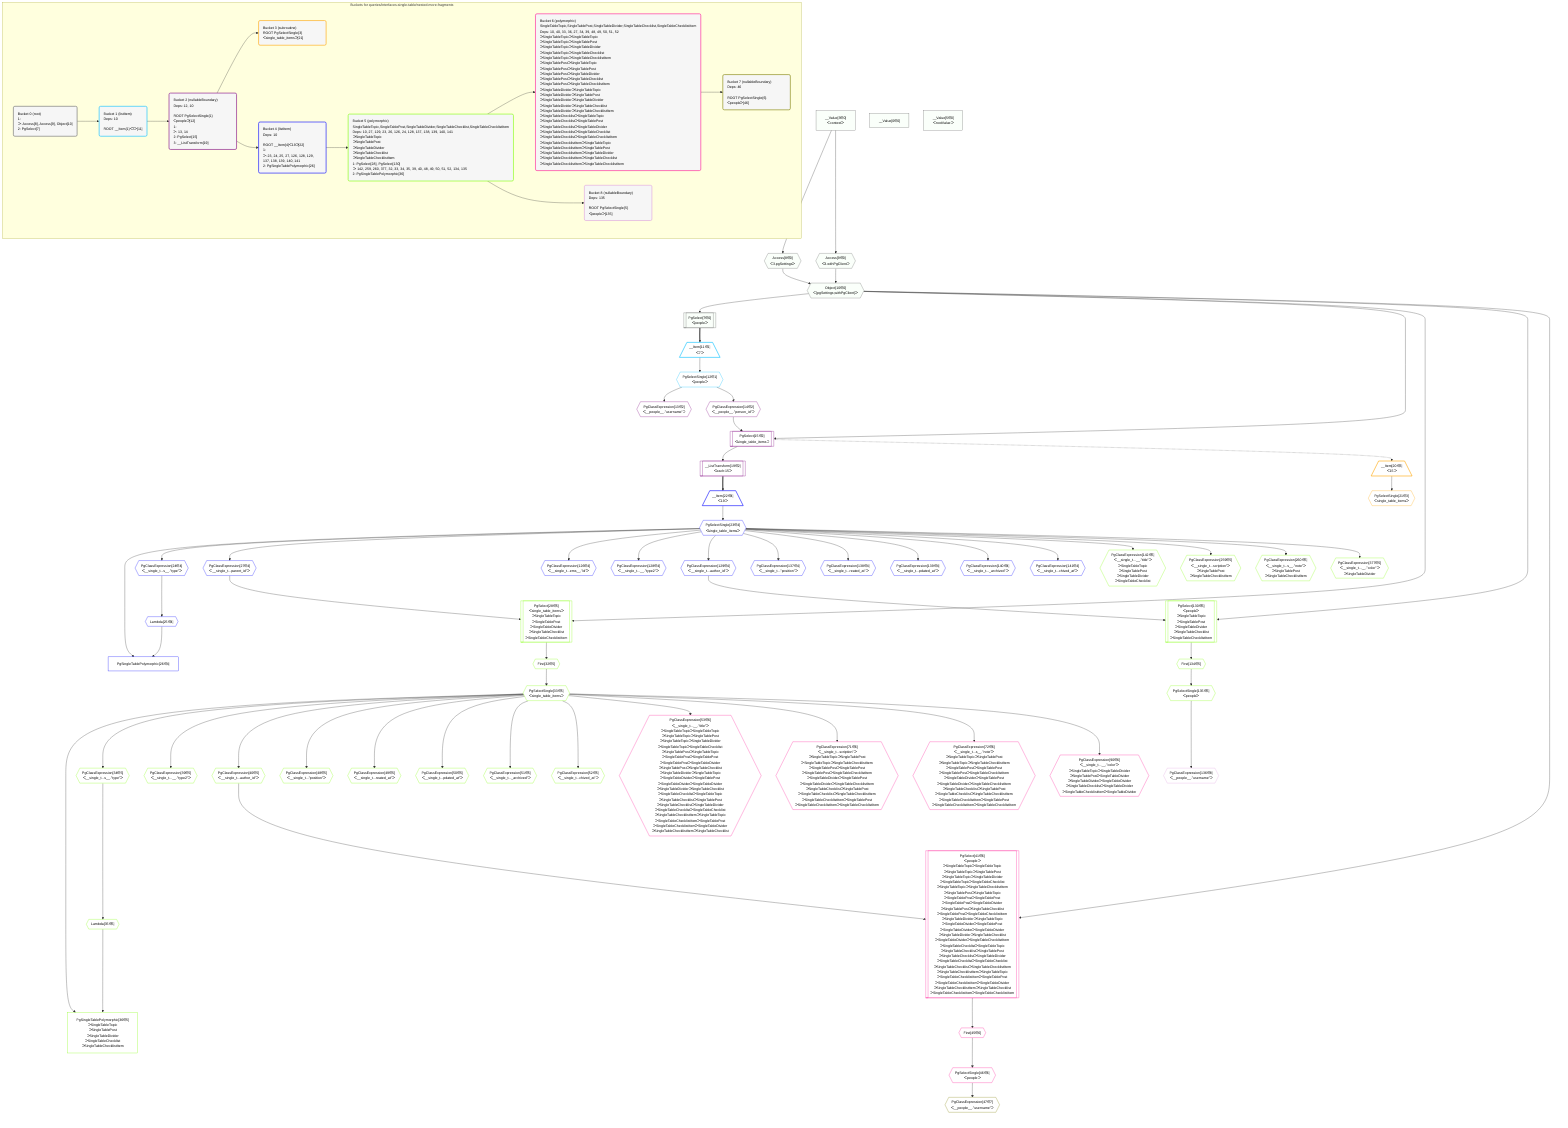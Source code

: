 %%{init: {'themeVariables': { 'fontSize': '12px'}}}%%
graph TD
    classDef path fill:#eee,stroke:#000,color:#000
    classDef plan fill:#fff,stroke-width:1px,color:#000
    classDef itemplan fill:#fff,stroke-width:2px,color:#000
    classDef unbatchedplan fill:#dff,stroke-width:1px,color:#000
    classDef sideeffectplan fill:#fcc,stroke-width:2px,color:#000
    classDef bucket fill:#f6f6f6,color:#000,stroke-width:2px,text-align:left


    %% plan dependencies
    Object10{{"Object[10∈0]<br />ᐸ{pgSettings,withPgClient}ᐳ"}}:::plan
    Access8{{"Access[8∈0]<br />ᐸ3.pgSettingsᐳ"}}:::plan
    Access9{{"Access[9∈0]<br />ᐸ3.withPgClientᐳ"}}:::plan
    Access8 & Access9 --> Object10
    PgSelect7[["PgSelect[7∈0]<br />ᐸpeopleᐳ"]]:::plan
    Object10 --> PgSelect7
    __Value3["__Value[3∈0]<br />ᐸcontextᐳ"]:::plan
    __Value3 --> Access8
    __Value3 --> Access9
    __Value0["__Value[0∈0]"]:::plan
    __Value5["__Value[5∈0]<br />ᐸrootValueᐳ"]:::plan
    __Item11[/"__Item[11∈1]<br />ᐸ7ᐳ"\]:::itemplan
    PgSelect7 ==> __Item11
    PgSelectSingle12{{"PgSelectSingle[12∈1]<br />ᐸpeopleᐳ"}}:::plan
    __Item11 --> PgSelectSingle12
    PgSelect15[["PgSelect[15∈2]<br />ᐸsingle_table_itemsᐳ"]]:::plan
    PgClassExpression14{{"PgClassExpression[14∈2]<br />ᐸ__people__.”person_id”ᐳ"}}:::plan
    Object10 & PgClassExpression14 --> PgSelect15
    PgClassExpression13{{"PgClassExpression[13∈2]<br />ᐸ__people__.”username”ᐳ"}}:::plan
    PgSelectSingle12 --> PgClassExpression13
    PgSelectSingle12 --> PgClassExpression14
    __ListTransform19[["__ListTransform[19∈2]<br />ᐸeach:15ᐳ"]]:::plan
    PgSelect15 --> __ListTransform19
    __Item20[/"__Item[20∈3]<br />ᐸ15ᐳ"\]:::itemplan
    PgSelect15 -.-> __Item20
    PgSelectSingle21{{"PgSelectSingle[21∈3]<br />ᐸsingle_table_itemsᐳ"}}:::plan
    __Item20 --> PgSelectSingle21
    PgSingleTablePolymorphic26["PgSingleTablePolymorphic[26∈4]"]:::plan
    Lambda25{{"Lambda[25∈4]"}}:::plan
    PgSelectSingle23{{"PgSelectSingle[23∈4]<br />ᐸsingle_table_itemsᐳ"}}:::plan
    Lambda25 & PgSelectSingle23 --> PgSingleTablePolymorphic26
    __Item22[/"__Item[22∈4]<br />ᐸ19ᐳ"\]:::itemplan
    __ListTransform19 ==> __Item22
    __Item22 --> PgSelectSingle23
    PgClassExpression24{{"PgClassExpression[24∈4]<br />ᐸ__single_t...s__.”type”ᐳ"}}:::plan
    PgSelectSingle23 --> PgClassExpression24
    PgClassExpression24 --> Lambda25
    PgClassExpression27{{"PgClassExpression[27∈4]<br />ᐸ__single_t...parent_id”ᐳ"}}:::plan
    PgSelectSingle23 --> PgClassExpression27
    PgClassExpression126{{"PgClassExpression[126∈4]<br />ᐸ__single_t...ems__.”id”ᐳ"}}:::plan
    PgSelectSingle23 --> PgClassExpression126
    PgClassExpression128{{"PgClassExpression[128∈4]<br />ᐸ__single_t...__.”type2”ᐳ"}}:::plan
    PgSelectSingle23 --> PgClassExpression128
    PgClassExpression129{{"PgClassExpression[129∈4]<br />ᐸ__single_t...author_id”ᐳ"}}:::plan
    PgSelectSingle23 --> PgClassExpression129
    PgClassExpression137{{"PgClassExpression[137∈4]<br />ᐸ__single_t...”position”ᐳ"}}:::plan
    PgSelectSingle23 --> PgClassExpression137
    PgClassExpression138{{"PgClassExpression[138∈4]<br />ᐸ__single_t...reated_at”ᐳ"}}:::plan
    PgSelectSingle23 --> PgClassExpression138
    PgClassExpression139{{"PgClassExpression[139∈4]<br />ᐸ__single_t...pdated_at”ᐳ"}}:::plan
    PgSelectSingle23 --> PgClassExpression139
    PgClassExpression140{{"PgClassExpression[140∈4]<br />ᐸ__single_t..._archived”ᐳ"}}:::plan
    PgSelectSingle23 --> PgClassExpression140
    PgClassExpression141{{"PgClassExpression[141∈4]<br />ᐸ__single_t...chived_at”ᐳ"}}:::plan
    PgSelectSingle23 --> PgClassExpression141
    PgSelect28[["PgSelect[28∈5]<br />ᐸsingle_table_itemsᐳ<br />ᐳSingleTableTopic<br />ᐳSingleTablePost<br />ᐳSingleTableDivider<br />ᐳSingleTableChecklist<br />ᐳSingleTableChecklistItem"]]:::plan
    Object10 & PgClassExpression27 --> PgSelect28
    PgSingleTablePolymorphic36["PgSingleTablePolymorphic[36∈5]<br />ᐳSingleTableTopic<br />ᐳSingleTablePost<br />ᐳSingleTableDivider<br />ᐳSingleTableChecklist<br />ᐳSingleTableChecklistItem"]:::plan
    Lambda35{{"Lambda[35∈5]"}}:::plan
    PgSelectSingle33{{"PgSelectSingle[33∈5]<br />ᐸsingle_table_itemsᐳ"}}:::plan
    Lambda35 & PgSelectSingle33 --> PgSingleTablePolymorphic36
    PgSelect130[["PgSelect[130∈5]<br />ᐸpeopleᐳ<br />ᐳSingleTableTopic<br />ᐳSingleTablePost<br />ᐳSingleTableDivider<br />ᐳSingleTableChecklist<br />ᐳSingleTableChecklistItem"]]:::plan
    Object10 & PgClassExpression129 --> PgSelect130
    First32{{"First[32∈5]"}}:::plan
    PgSelect28 --> First32
    First32 --> PgSelectSingle33
    PgClassExpression34{{"PgClassExpression[34∈5]<br />ᐸ__single_t...s__.”type”ᐳ"}}:::plan
    PgSelectSingle33 --> PgClassExpression34
    PgClassExpression34 --> Lambda35
    PgClassExpression39{{"PgClassExpression[39∈5]<br />ᐸ__single_t...__.”type2”ᐳ"}}:::plan
    PgSelectSingle33 --> PgClassExpression39
    PgClassExpression40{{"PgClassExpression[40∈5]<br />ᐸ__single_t...author_id”ᐳ"}}:::plan
    PgSelectSingle33 --> PgClassExpression40
    PgClassExpression48{{"PgClassExpression[48∈5]<br />ᐸ__single_t...”position”ᐳ"}}:::plan
    PgSelectSingle33 --> PgClassExpression48
    PgClassExpression49{{"PgClassExpression[49∈5]<br />ᐸ__single_t...reated_at”ᐳ"}}:::plan
    PgSelectSingle33 --> PgClassExpression49
    PgClassExpression50{{"PgClassExpression[50∈5]<br />ᐸ__single_t...pdated_at”ᐳ"}}:::plan
    PgSelectSingle33 --> PgClassExpression50
    PgClassExpression51{{"PgClassExpression[51∈5]<br />ᐸ__single_t..._archived”ᐳ"}}:::plan
    PgSelectSingle33 --> PgClassExpression51
    PgClassExpression52{{"PgClassExpression[52∈5]<br />ᐸ__single_t...chived_at”ᐳ"}}:::plan
    PgSelectSingle33 --> PgClassExpression52
    First134{{"First[134∈5]"}}:::plan
    PgSelect130 --> First134
    PgSelectSingle135{{"PgSelectSingle[135∈5]<br />ᐸpeopleᐳ"}}:::plan
    First134 --> PgSelectSingle135
    PgClassExpression142{{"PgClassExpression[142∈5]<br />ᐸ__single_t...__.”title”ᐳ<br />ᐳSingleTableTopic<br />ᐳSingleTablePost<br />ᐳSingleTableDivider<br />ᐳSingleTableChecklist"}}:::plan
    PgSelectSingle23 --> PgClassExpression142
    PgClassExpression259{{"PgClassExpression[259∈5]<br />ᐸ__single_t...scription”ᐳ<br />ᐳSingleTablePost<br />ᐳSingleTableChecklistItem"}}:::plan
    PgSelectSingle23 --> PgClassExpression259
    PgClassExpression260{{"PgClassExpression[260∈5]<br />ᐸ__single_t...s__.”note”ᐳ<br />ᐳSingleTablePost<br />ᐳSingleTableChecklistItem"}}:::plan
    PgSelectSingle23 --> PgClassExpression260
    PgClassExpression377{{"PgClassExpression[377∈5]<br />ᐸ__single_t...__.”color”ᐳ<br />ᐳSingleTableDivider"}}:::plan
    PgSelectSingle23 --> PgClassExpression377
    PgSelect41[["PgSelect[41∈6]<br />ᐸpeopleᐳ<br />ᐳSingleTableTopicᐳSingleTableTopic<br />ᐳSingleTableTopicᐳSingleTablePost<br />ᐳSingleTableTopicᐳSingleTableDivider<br />ᐳSingleTableTopicᐳSingleTableChecklist<br />ᐳSingleTableTopicᐳSingleTableChecklistItem<br />ᐳSingleTablePostᐳSingleTableTopic<br />ᐳSingleTablePostᐳSingleTablePost<br />ᐳSingleTablePostᐳSingleTableDivider<br />ᐳSingleTablePostᐳSingleTableChecklist<br />ᐳSingleTablePostᐳSingleTableChecklistItem<br />ᐳSingleTableDividerᐳSingleTableTopic<br />ᐳSingleTableDividerᐳSingleTablePost<br />ᐳSingleTableDividerᐳSingleTableDivider<br />ᐳSingleTableDividerᐳSingleTableChecklist<br />ᐳSingleTableDividerᐳSingleTableChecklistItem<br />ᐳSingleTableChecklistᐳSingleTableTopic<br />ᐳSingleTableChecklistᐳSingleTablePost<br />ᐳSingleTableChecklistᐳSingleTableDivider<br />ᐳSingleTableChecklistᐳSingleTableChecklist<br />ᐳSingleTableChecklistᐳSingleTableChecklistItem<br />ᐳSingleTableChecklistItemᐳSingleTableTopic<br />ᐳSingleTableChecklistItemᐳSingleTablePost<br />ᐳSingleTableChecklistItemᐳSingleTableDivider<br />ᐳSingleTableChecklistItemᐳSingleTableChecklist<br />ᐳSingleTableChecklistItemᐳSingleTableChecklistItem"]]:::plan
    Object10 & PgClassExpression40 --> PgSelect41
    First45{{"First[45∈6]"}}:::plan
    PgSelect41 --> First45
    PgSelectSingle46{{"PgSelectSingle[46∈6]<br />ᐸpeopleᐳ"}}:::plan
    First45 --> PgSelectSingle46
    PgClassExpression53{{"PgClassExpression[53∈6]<br />ᐸ__single_t...__.”title”ᐳ<br />ᐳSingleTableTopicᐳSingleTableTopic<br />ᐳSingleTableTopicᐳSingleTablePost<br />ᐳSingleTableTopicᐳSingleTableDivider<br />ᐳSingleTableTopicᐳSingleTableChecklist<br />ᐳSingleTablePostᐳSingleTableTopic<br />ᐳSingleTablePostᐳSingleTablePost<br />ᐳSingleTablePostᐳSingleTableDivider<br />ᐳSingleTablePostᐳSingleTableChecklist<br />ᐳSingleTableDividerᐳSingleTableTopic<br />ᐳSingleTableDividerᐳSingleTablePost<br />ᐳSingleTableDividerᐳSingleTableDivider<br />ᐳSingleTableDividerᐳSingleTableChecklist<br />ᐳSingleTableChecklistᐳSingleTableTopic<br />ᐳSingleTableChecklistᐳSingleTablePost<br />ᐳSingleTableChecklistᐳSingleTableDivider<br />ᐳSingleTableChecklistᐳSingleTableChecklist<br />ᐳSingleTableChecklistItemᐳSingleTableTopic<br />ᐳSingleTableChecklistItemᐳSingleTablePost<br />ᐳSingleTableChecklistItemᐳSingleTableDivider<br />ᐳSingleTableChecklistItemᐳSingleTableChecklist"}}:::plan
    PgSelectSingle33 --> PgClassExpression53
    PgClassExpression71{{"PgClassExpression[71∈6]<br />ᐸ__single_t...scription”ᐳ<br />ᐳSingleTableTopicᐳSingleTablePost<br />ᐳSingleTableTopicᐳSingleTableChecklistItem<br />ᐳSingleTablePostᐳSingleTablePost<br />ᐳSingleTablePostᐳSingleTableChecklistItem<br />ᐳSingleTableDividerᐳSingleTablePost<br />ᐳSingleTableDividerᐳSingleTableChecklistItem<br />ᐳSingleTableChecklistᐳSingleTablePost<br />ᐳSingleTableChecklistᐳSingleTableChecklistItem<br />ᐳSingleTableChecklistItemᐳSingleTablePost<br />ᐳSingleTableChecklistItemᐳSingleTableChecklistItem"}}:::plan
    PgSelectSingle33 --> PgClassExpression71
    PgClassExpression72{{"PgClassExpression[72∈6]<br />ᐸ__single_t...s__.”note”ᐳ<br />ᐳSingleTableTopicᐳSingleTablePost<br />ᐳSingleTableTopicᐳSingleTableChecklistItem<br />ᐳSingleTablePostᐳSingleTablePost<br />ᐳSingleTablePostᐳSingleTableChecklistItem<br />ᐳSingleTableDividerᐳSingleTablePost<br />ᐳSingleTableDividerᐳSingleTableChecklistItem<br />ᐳSingleTableChecklistᐳSingleTablePost<br />ᐳSingleTableChecklistᐳSingleTableChecklistItem<br />ᐳSingleTableChecklistItemᐳSingleTablePost<br />ᐳSingleTableChecklistItemᐳSingleTableChecklistItem"}}:::plan
    PgSelectSingle33 --> PgClassExpression72
    PgClassExpression90{{"PgClassExpression[90∈6]<br />ᐸ__single_t...__.”color”ᐳ<br />ᐳSingleTableTopicᐳSingleTableDivider<br />ᐳSingleTablePostᐳSingleTableDivider<br />ᐳSingleTableDividerᐳSingleTableDivider<br />ᐳSingleTableChecklistᐳSingleTableDivider<br />ᐳSingleTableChecklistItemᐳSingleTableDivider"}}:::plan
    PgSelectSingle33 --> PgClassExpression90
    PgClassExpression47{{"PgClassExpression[47∈7]<br />ᐸ__people__.”username”ᐳ"}}:::plan
    PgSelectSingle46 --> PgClassExpression47
    PgClassExpression136{{"PgClassExpression[136∈8]<br />ᐸ__people__.”username”ᐳ"}}:::plan
    PgSelectSingle135 --> PgClassExpression136

    %% define steps

    subgraph "Buckets for queries/interfaces-single-table/nested-more-fragments"
    Bucket0("Bucket 0 (root)<br />1: <br />ᐳ: Access[8], Access[9], Object[10]<br />2: PgSelect[7]"):::bucket
    classDef bucket0 stroke:#696969
    class Bucket0,__Value0,__Value3,__Value5,PgSelect7,Access8,Access9,Object10 bucket0
    Bucket1("Bucket 1 (listItem)<br />Deps: 10<br /><br />ROOT __Item{1}ᐸ7ᐳ[11]"):::bucket
    classDef bucket1 stroke:#00bfff
    class Bucket1,__Item11,PgSelectSingle12 bucket1
    Bucket2("Bucket 2 (nullableBoundary)<br />Deps: 12, 10<br /><br />ROOT PgSelectSingle{1}ᐸpeopleᐳ[12]<br />1: <br />ᐳ: 13, 14<br />2: PgSelect[15]<br />3: __ListTransform[19]"):::bucket
    classDef bucket2 stroke:#7f007f
    class Bucket2,PgClassExpression13,PgClassExpression14,PgSelect15,__ListTransform19 bucket2
    Bucket3("Bucket 3 (subroutine)<br />ROOT PgSelectSingle{3}ᐸsingle_table_itemsᐳ[21]"):::bucket
    classDef bucket3 stroke:#ffa500
    class Bucket3,__Item20,PgSelectSingle21 bucket3
    Bucket4("Bucket 4 (listItem)<br />Deps: 10<br /><br />ROOT __Item{4}ᐸ19ᐳ[22]<br />1: <br />ᐳ: 23, 24, 25, 27, 126, 128, 129, 137, 138, 139, 140, 141<br />2: PgSingleTablePolymorphic[26]"):::bucket
    classDef bucket4 stroke:#0000ff
    class Bucket4,__Item22,PgSelectSingle23,PgClassExpression24,Lambda25,PgSingleTablePolymorphic26,PgClassExpression27,PgClassExpression126,PgClassExpression128,PgClassExpression129,PgClassExpression137,PgClassExpression138,PgClassExpression139,PgClassExpression140,PgClassExpression141 bucket4
    Bucket5("Bucket 5 (polymorphic)<br />SingleTableTopic,SingleTablePost,SingleTableDivider,SingleTableChecklist,SingleTableChecklistItem<br />Deps: 10, 27, 129, 23, 26, 126, 24, 128, 137, 138, 139, 140, 141<br />ᐳSingleTableTopic<br />ᐳSingleTablePost<br />ᐳSingleTableDivider<br />ᐳSingleTableChecklist<br />ᐳSingleTableChecklistItem<br />1: PgSelect[28], PgSelect[130]<br />ᐳ: 142, 259, 260, 377, 32, 33, 34, 35, 39, 40, 48, 49, 50, 51, 52, 134, 135<br />2: PgSingleTablePolymorphic[36]"):::bucket
    classDef bucket5 stroke:#7fff00
    class Bucket5,PgSelect28,First32,PgSelectSingle33,PgClassExpression34,Lambda35,PgSingleTablePolymorphic36,PgClassExpression39,PgClassExpression40,PgClassExpression48,PgClassExpression49,PgClassExpression50,PgClassExpression51,PgClassExpression52,PgSelect130,First134,PgSelectSingle135,PgClassExpression142,PgClassExpression259,PgClassExpression260,PgClassExpression377 bucket5
    Bucket6("Bucket 6 (polymorphic)<br />SingleTableTopic,SingleTablePost,SingleTableDivider,SingleTableChecklist,SingleTableChecklistItem<br />Deps: 10, 40, 33, 36, 27, 34, 39, 48, 49, 50, 51, 52<br />ᐳSingleTableTopicᐳSingleTableTopic<br />ᐳSingleTableTopicᐳSingleTablePost<br />ᐳSingleTableTopicᐳSingleTableDivider<br />ᐳSingleTableTopicᐳSingleTableChecklist<br />ᐳSingleTableTopicᐳSingleTableChecklistItem<br />ᐳSingleTablePostᐳSingleTableTopic<br />ᐳSingleTablePostᐳSingleTablePost<br />ᐳSingleTablePostᐳSingleTableDivider<br />ᐳSingleTablePostᐳSingleTableChecklist<br />ᐳSingleTablePostᐳSingleTableChecklistItem<br />ᐳSingleTableDividerᐳSingleTableTopic<br />ᐳSingleTableDividerᐳSingleTablePost<br />ᐳSingleTableDividerᐳSingleTableDivider<br />ᐳSingleTableDividerᐳSingleTableChecklist<br />ᐳSingleTableDividerᐳSingleTableChecklistItem<br />ᐳSingleTableChecklistᐳSingleTableTopic<br />ᐳSingleTableChecklistᐳSingleTablePost<br />ᐳSingleTableChecklistᐳSingleTableDivider<br />ᐳSingleTableChecklistᐳSingleTableChecklist<br />ᐳSingleTableChecklistᐳSingleTableChecklistItem<br />ᐳSingleTableChecklistItemᐳSingleTableTopic<br />ᐳSingleTableChecklistItemᐳSingleTablePost<br />ᐳSingleTableChecklistItemᐳSingleTableDivider<br />ᐳSingleTableChecklistItemᐳSingleTableChecklist<br />ᐳSingleTableChecklistItemᐳSingleTableChecklistItem"):::bucket
    classDef bucket6 stroke:#ff1493
    class Bucket6,PgSelect41,First45,PgSelectSingle46,PgClassExpression53,PgClassExpression71,PgClassExpression72,PgClassExpression90 bucket6
    Bucket7("Bucket 7 (nullableBoundary)<br />Deps: 46<br /><br />ROOT PgSelectSingle{6}ᐸpeopleᐳ[46]"):::bucket
    classDef bucket7 stroke:#808000
    class Bucket7,PgClassExpression47 bucket7
    Bucket8("Bucket 8 (nullableBoundary)<br />Deps: 135<br /><br />ROOT PgSelectSingle{5}ᐸpeopleᐳ[135]"):::bucket
    classDef bucket8 stroke:#dda0dd
    class Bucket8,PgClassExpression136 bucket8
    Bucket0 --> Bucket1
    Bucket1 --> Bucket2
    Bucket2 --> Bucket3 & Bucket4
    Bucket4 --> Bucket5
    Bucket5 --> Bucket6 & Bucket8
    Bucket6 --> Bucket7
    classDef unary fill:#fafffa,borderWidth:8px
    class Object10,PgSelect7,Access8,Access9,__Value0,__Value3,__Value5 unary
    end